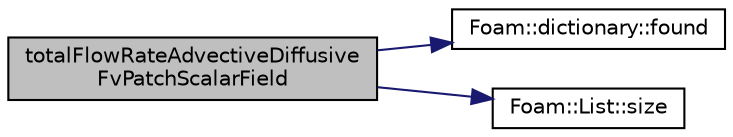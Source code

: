 digraph "totalFlowRateAdvectiveDiffusiveFvPatchScalarField"
{
  bgcolor="transparent";
  edge [fontname="Helvetica",fontsize="10",labelfontname="Helvetica",labelfontsize="10"];
  node [fontname="Helvetica",fontsize="10",shape=record];
  rankdir="LR";
  Node1 [label="totalFlowRateAdvectiveDiffusive\lFvPatchScalarField",height=0.2,width=0.4,color="black", fillcolor="grey75", style="filled", fontcolor="black"];
  Node1 -> Node2 [color="midnightblue",fontsize="10",style="solid",fontname="Helvetica"];
  Node2 [label="Foam::dictionary::found",height=0.2,width=0.4,color="black",URL="$a00518.html#ae9d6521e0e8d3956f9b49ddeb44877b8",tooltip="Search dictionary for given keyword. "];
  Node1 -> Node3 [color="midnightblue",fontsize="10",style="solid",fontname="Helvetica"];
  Node3 [label="Foam::List::size",height=0.2,width=0.4,color="black",URL="$a01355.html#a8a5f6fa29bd4b500caf186f60245b384",tooltip="Override size to be inconsistent with allocated storage. "];
}
